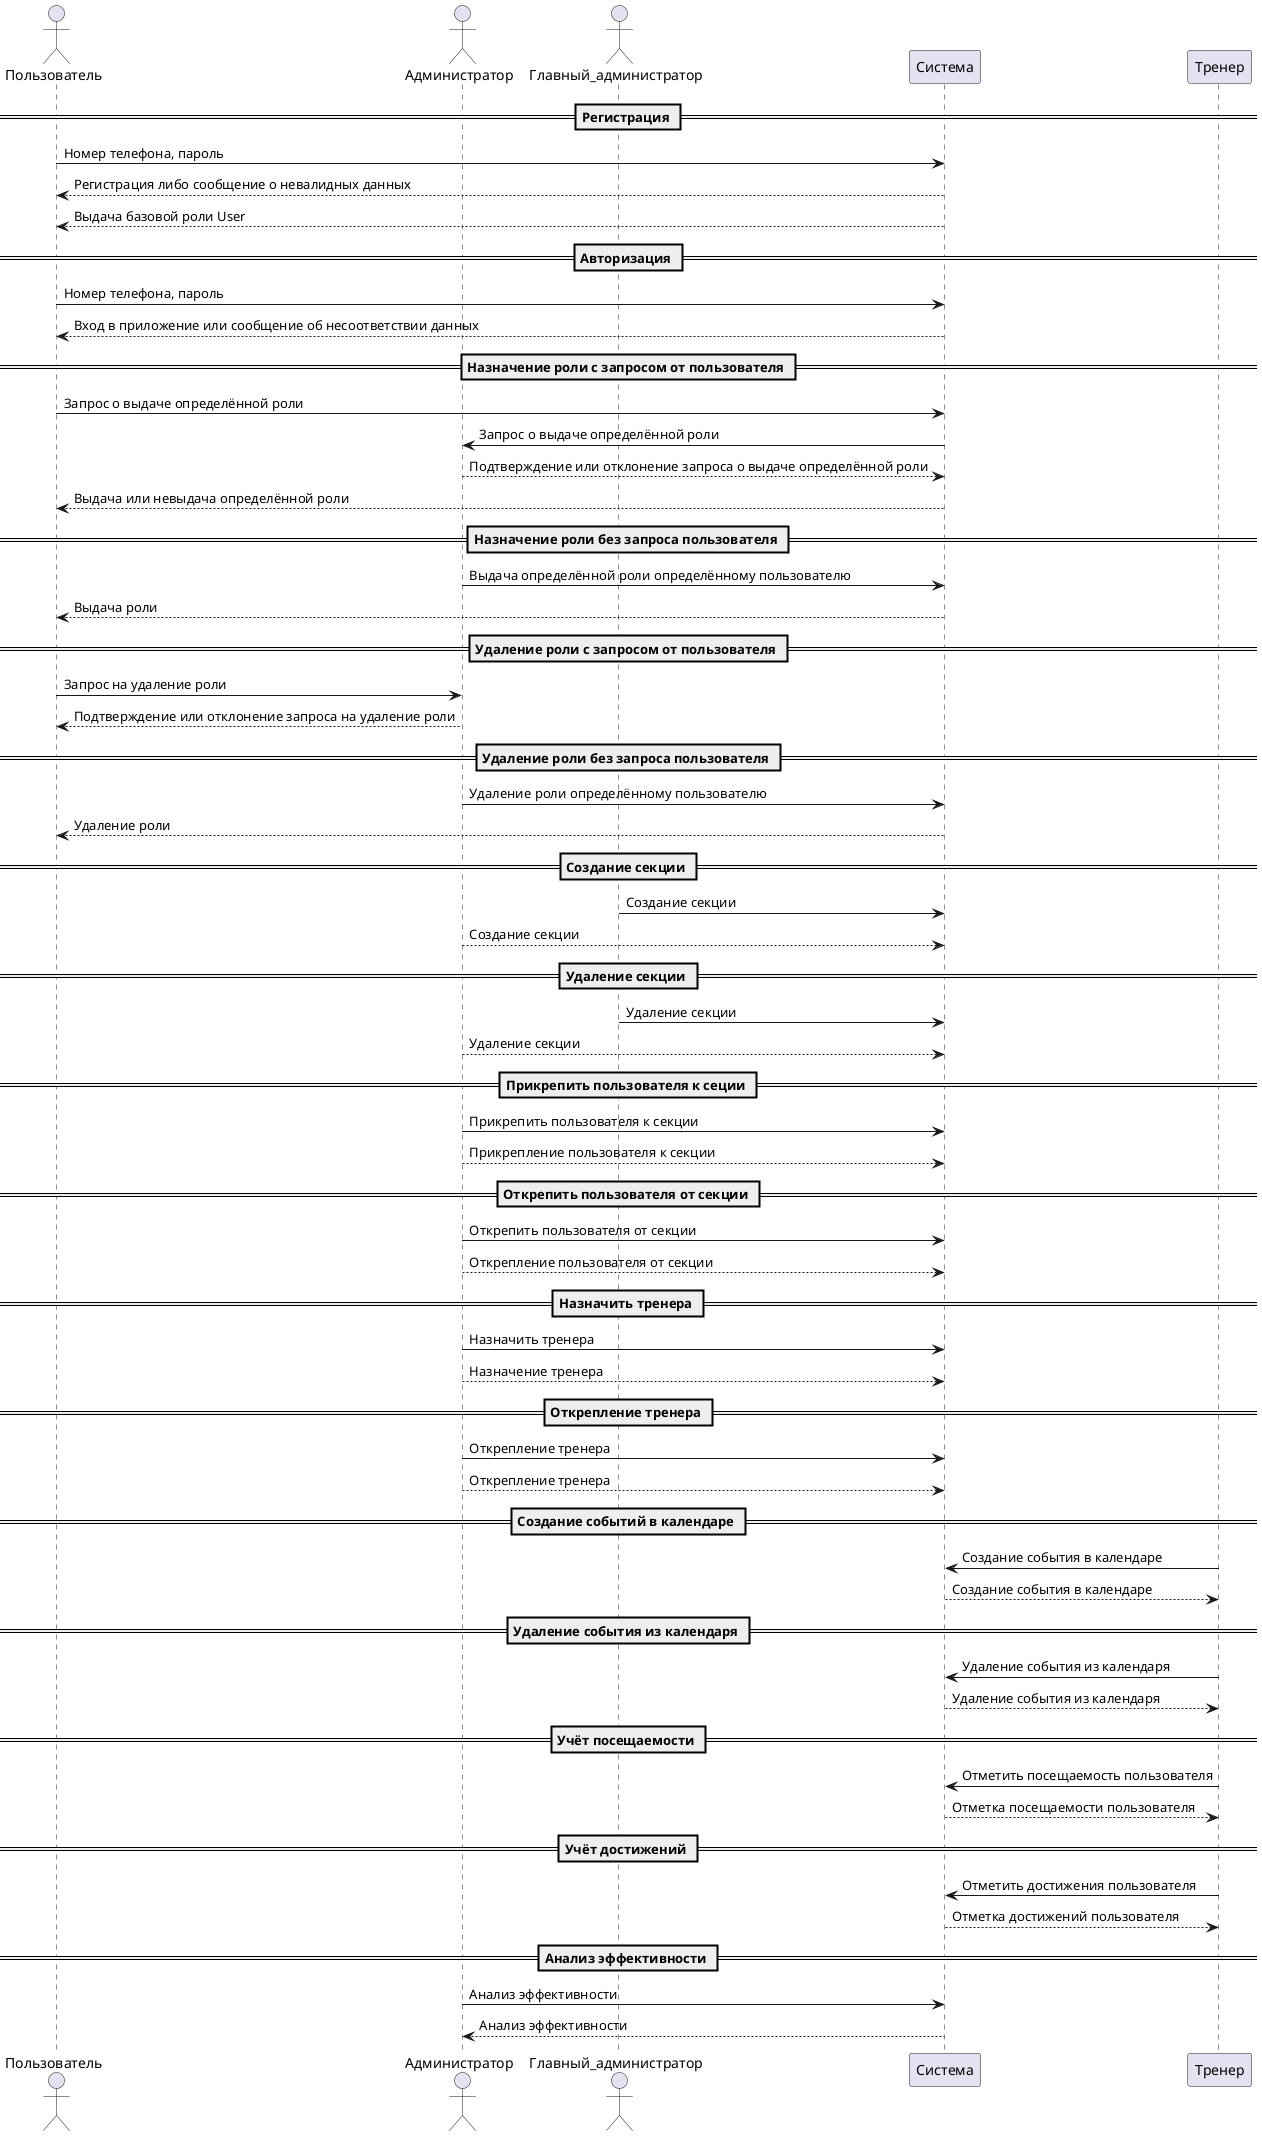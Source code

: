 @startuml
actor Пользователь
actor Администратор
actor Главный_администратор

participant "Система" as System

== Регистрация ==
Пользователь -> System: Номер телефона, пароль
Пользователь <-- System: Регистрация либо сообщение о невалидных данных
Пользователь <-- System: Выдача базовой роли User

== Авторизация ==
Пользователь -> System: Номер телефона, пароль
Пользователь <-- System: Вход в приложение или сообщение об несоответствии данных

== Назначение роли с запросом от пользователя ==
Пользователь -> System: Запрос о выдаче определённой роли
System -> Администратор: Запрос о выдаче определённой роли
System <-- Администратор: Подтверждение или отклонение запроса о выдаче определённой роли
Пользователь <-- System: Выдача или невыдача определённой роли

== Назначение роли без запроса пользователя ==
Администратор -> System: Выдача определённой роли определённому пользователю
Пользователь <-- System: Выдача роли

== Удаление роли с запросом от пользователя ==
Пользователь -> Администратор: Запрос на удаление роли
Пользователь <-- Администратор: Подтверждение или отклонение запроса на удаление роли

== Удаление роли без запроса пользователя ==

Администратор -> System: Удаление роли определённому пользователю
Пользователь <-- System: Удаление роли

== Создание секции ==

Главный_администратор -> System: Создание секции
System <-- Администратор: Создание секции

== Удаление секции ==

Главный_администратор -> System: Удаление секции
System <-- Администратор: Удаление секции

== Прикрепить пользователя к сеции ==
Администратор -> System: Прикрепить пользователя к секции
System <-- Администратор: Прикрепление пользователя к секции

== Открепить пользователя от секции ==
Администратор -> System: Открепить пользователя от секции
System <-- Администратор: Открепление пользователя от секции

== Назначить тренера ==

Администратор -> System: Назначить тренера
System <-- Администратор: Назначение тренера

== Открепление тренера ==
Администратор -> System: Открепление тренера
System <-- Администратор: Открепление тренера

== Создание событий в календаре ==
Тренер -> System: Создание события в календаре
Тренер <-- System: Создание события в календаре

== Удаление события из календаря ==
Тренер -> System: Удаление события из календаря
Тренер <-- System: Удаление события из календаря

== Учёт посещаемости ==
Тренер -> System: Отметить посещаемость пользователя
Тренер <-- System: Отметка посещаемости пользователя

== Учёт достижений ==
Тренер -> System: Отметить достижения пользователя
Тренер <-- System: Отметка достижений пользователя

== Анализ эффективности ==

Администратор -> System: Анализ эффективности
Администратор <-- System: Анализ эффективности

@enduml